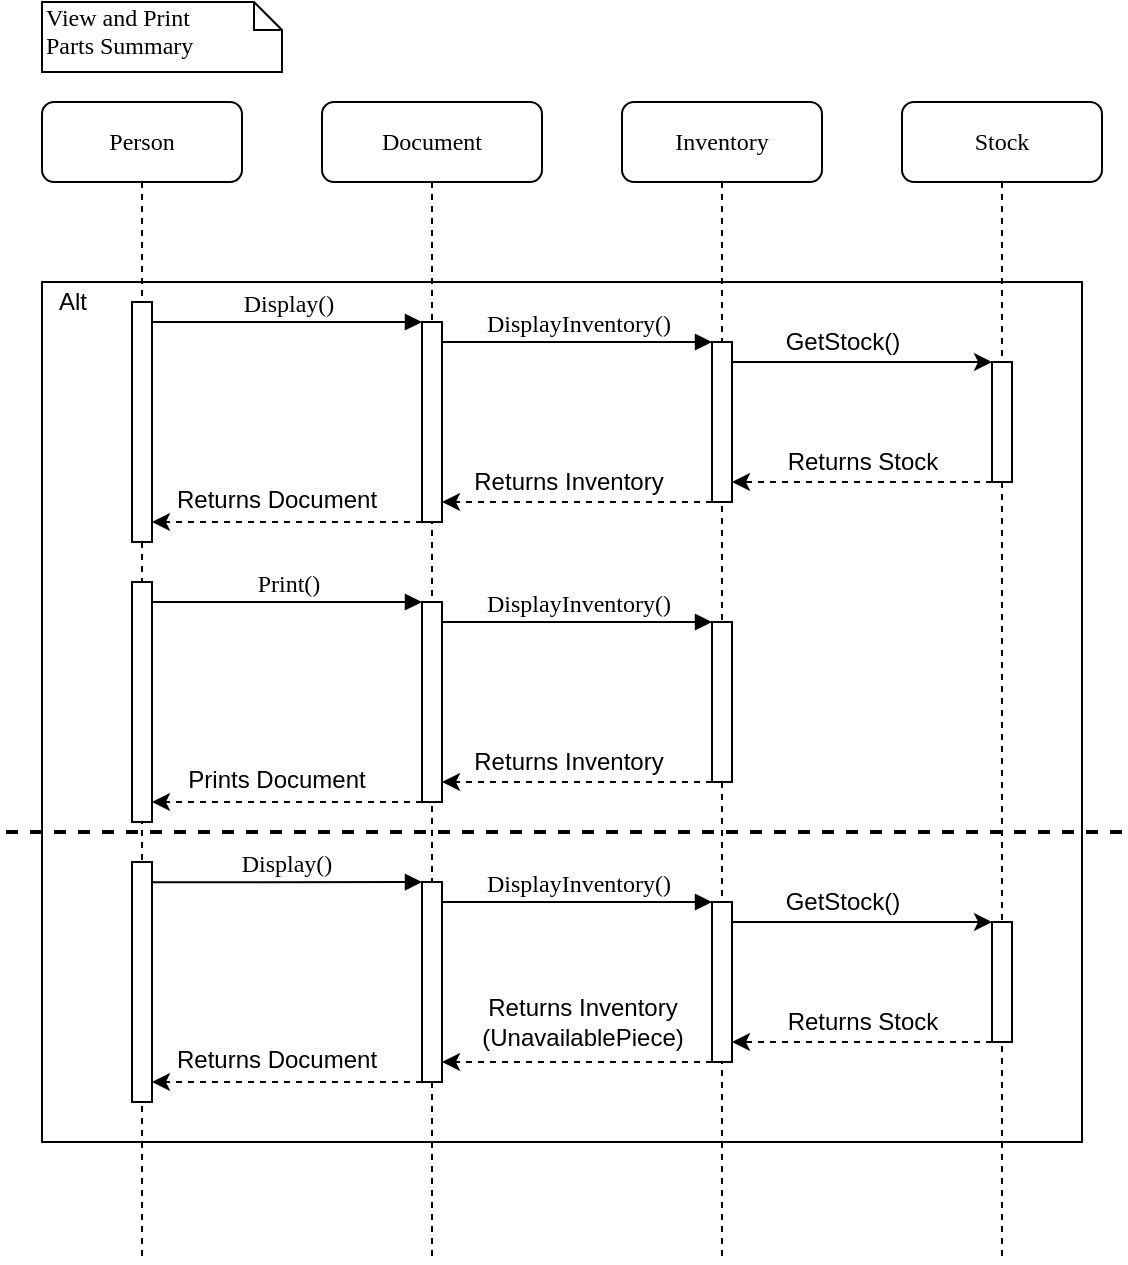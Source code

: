 <mxfile version="12.7.2" type="github"><diagram name="Page-1" id="13e1069c-82ec-6db2-03f1-153e76fe0fe0"><mxGraphModel dx="1185" dy="659" grid="1" gridSize="10" guides="1" tooltips="1" connect="1" arrows="1" fold="1" page="1" pageScale="1" pageWidth="1100" pageHeight="850" background="#ffffff" math="0" shadow="0"><root><mxCell id="0"/><mxCell id="1" parent="0"/><mxCell id="brE4qfpWNZzllkQaDN6s-47" value="" style="rounded=0;whiteSpace=wrap;html=1;align=left;" vertex="1" parent="1"><mxGeometry x="100" y="170" width="520" height="430" as="geometry"/></mxCell><mxCell id="7baba1c4bc27f4b0-8" value="Person" style="shape=umlLifeline;perimeter=lifelinePerimeter;whiteSpace=wrap;html=1;container=1;collapsible=0;recursiveResize=0;outlineConnect=0;rounded=1;shadow=0;comic=0;labelBackgroundColor=none;strokeWidth=1;fontFamily=Verdana;fontSize=12;align=center;" parent="1" vertex="1"><mxGeometry x="100" y="80" width="100" height="580" as="geometry"/></mxCell><mxCell id="7baba1c4bc27f4b0-9" value="" style="html=1;points=[];perimeter=orthogonalPerimeter;rounded=0;shadow=0;comic=0;labelBackgroundColor=none;strokeWidth=1;fontFamily=Verdana;fontSize=12;align=center;" parent="7baba1c4bc27f4b0-8" vertex="1"><mxGeometry x="45" y="100" width="10" height="120" as="geometry"/></mxCell><mxCell id="7baba1c4bc27f4b0-3" value="Inventory" style="shape=umlLifeline;perimeter=lifelinePerimeter;whiteSpace=wrap;html=1;container=1;collapsible=0;recursiveResize=0;outlineConnect=0;rounded=1;shadow=0;comic=0;labelBackgroundColor=none;strokeWidth=1;fontFamily=Verdana;fontSize=12;align=center;" parent="1" vertex="1"><mxGeometry x="390" y="80" width="100" height="580" as="geometry"/></mxCell><mxCell id="7baba1c4bc27f4b0-13" value="" style="html=1;points=[];perimeter=orthogonalPerimeter;rounded=0;shadow=0;comic=0;labelBackgroundColor=none;strokeWidth=1;fontFamily=Verdana;fontSize=12;align=center;" parent="7baba1c4bc27f4b0-3" vertex="1"><mxGeometry x="45" y="120" width="10" height="80" as="geometry"/></mxCell><mxCell id="brE4qfpWNZzllkQaDN6s-27" value="" style="html=1;points=[];perimeter=orthogonalPerimeter;rounded=0;shadow=0;comic=0;labelBackgroundColor=none;strokeWidth=1;fontFamily=Verdana;fontSize=12;align=center;" vertex="1" parent="7baba1c4bc27f4b0-3"><mxGeometry x="45" y="260" width="10" height="80" as="geometry"/></mxCell><mxCell id="7baba1c4bc27f4b0-2" value="Document" style="shape=umlLifeline;perimeter=lifelinePerimeter;whiteSpace=wrap;html=1;container=1;collapsible=0;recursiveResize=0;outlineConnect=0;rounded=1;shadow=0;comic=0;labelBackgroundColor=none;strokeWidth=1;fontFamily=Verdana;fontSize=12;align=center;" parent="1" vertex="1"><mxGeometry x="240" y="80" width="110" height="580" as="geometry"/></mxCell><mxCell id="7baba1c4bc27f4b0-10" value="" style="html=1;points=[];perimeter=orthogonalPerimeter;rounded=0;shadow=0;comic=0;labelBackgroundColor=none;strokeWidth=1;fontFamily=Verdana;fontSize=12;align=center;" parent="7baba1c4bc27f4b0-2" vertex="1"><mxGeometry x="50" y="110" width="10" height="100" as="geometry"/></mxCell><mxCell id="brE4qfpWNZzllkQaDN6s-26" value="" style="html=1;points=[];perimeter=orthogonalPerimeter;rounded=0;shadow=0;comic=0;labelBackgroundColor=none;strokeWidth=1;fontFamily=Verdana;fontSize=12;align=center;" vertex="1" parent="7baba1c4bc27f4b0-2"><mxGeometry x="50" y="250" width="10" height="100" as="geometry"/></mxCell><mxCell id="brE4qfpWNZzllkQaDN6s-28" value="" style="html=1;points=[];perimeter=orthogonalPerimeter;rounded=0;shadow=0;comic=0;labelBackgroundColor=none;strokeWidth=1;fontFamily=Verdana;fontSize=12;align=center;" vertex="1" parent="7baba1c4bc27f4b0-2"><mxGeometry x="-95" y="240" width="10" height="120" as="geometry"/></mxCell><mxCell id="brE4qfpWNZzllkQaDN6s-29" value="Print()" style="html=1;verticalAlign=bottom;endArrow=block;entryX=0;entryY=0;labelBackgroundColor=none;fontFamily=Verdana;fontSize=12;edgeStyle=elbowEdgeStyle;elbow=vertical;" edge="1" source="brE4qfpWNZzllkQaDN6s-28" target="brE4qfpWNZzllkQaDN6s-26" parent="7baba1c4bc27f4b0-2"><mxGeometry relative="1" as="geometry"><mxPoint x="-20" y="250" as="sourcePoint"/></mxGeometry></mxCell><mxCell id="brE4qfpWNZzllkQaDN6s-31" value="" style="endArrow=classic;html=1;dashed=1;" edge="1" source="brE4qfpWNZzllkQaDN6s-26" target="brE4qfpWNZzllkQaDN6s-28" parent="7baba1c4bc27f4b0-2"><mxGeometry width="50" height="50" relative="1" as="geometry"><mxPoint x="200" y="370" as="sourcePoint"/><mxPoint x="-80" y="351" as="targetPoint"/><Array as="points"><mxPoint x="10" y="350"/></Array></mxGeometry></mxCell><mxCell id="brE4qfpWNZzllkQaDN6s-32" value="Prints Document" style="text;html=1;align=center;verticalAlign=middle;resizable=0;points=[];labelBackgroundColor=#ffffff;" vertex="1" connectable="0" parent="brE4qfpWNZzllkQaDN6s-31"><mxGeometry x="0.355" relative="1" as="geometry"><mxPoint x="18.14" y="-10.97" as="offset"/></mxGeometry></mxCell><mxCell id="7baba1c4bc27f4b0-11" value="Display()" style="html=1;verticalAlign=bottom;endArrow=block;entryX=0;entryY=0;labelBackgroundColor=none;fontFamily=Verdana;fontSize=12;edgeStyle=elbowEdgeStyle;elbow=vertical;" parent="1" source="7baba1c4bc27f4b0-9" target="7baba1c4bc27f4b0-10" edge="1"><mxGeometry relative="1" as="geometry"><mxPoint x="220" y="190" as="sourcePoint"/></mxGeometry></mxCell><mxCell id="7baba1c4bc27f4b0-14" value="DisplayInventory()" style="html=1;verticalAlign=bottom;endArrow=block;entryX=0;entryY=0;labelBackgroundColor=none;fontFamily=Verdana;fontSize=12;edgeStyle=elbowEdgeStyle;elbow=vertical;" parent="1" source="7baba1c4bc27f4b0-10" target="7baba1c4bc27f4b0-13" edge="1"><mxGeometry relative="1" as="geometry"><mxPoint x="370" y="200" as="sourcePoint"/></mxGeometry></mxCell><mxCell id="7baba1c4bc27f4b0-40" value="View and Print&lt;br&gt;&lt;div align=&quot;center&quot;&gt;Parts Summary&lt;br&gt;&lt;/div&gt;" style="shape=note;whiteSpace=wrap;html=1;size=14;verticalAlign=top;align=left;spacingTop=-6;rounded=0;shadow=0;comic=0;labelBackgroundColor=none;strokeWidth=1;fontFamily=Verdana;fontSize=12" parent="1" vertex="1"><mxGeometry x="100" y="30" width="120" height="35" as="geometry"/></mxCell><mxCell id="brE4qfpWNZzllkQaDN6s-3" value="" style="endArrow=classic;html=1;dashed=1;" edge="1" parent="1" source="7baba1c4bc27f4b0-10" target="7baba1c4bc27f4b0-9"><mxGeometry width="50" height="50" relative="1" as="geometry"><mxPoint x="440" y="310" as="sourcePoint"/><mxPoint x="160" y="291" as="targetPoint"/><Array as="points"><mxPoint x="250" y="290"/></Array></mxGeometry></mxCell><mxCell id="brE4qfpWNZzllkQaDN6s-4" value="Returns Document" style="text;html=1;align=center;verticalAlign=middle;resizable=0;points=[];labelBackgroundColor=#ffffff;" vertex="1" connectable="0" parent="brE4qfpWNZzllkQaDN6s-3"><mxGeometry x="0.355" relative="1" as="geometry"><mxPoint x="18.14" y="-10.97" as="offset"/></mxGeometry></mxCell><mxCell id="brE4qfpWNZzllkQaDN6s-6" value="" style="edgeStyle=orthogonalEdgeStyle;rounded=0;orthogonalLoop=1;jettySize=auto;html=1;dashed=1;" edge="1" parent="1" source="7baba1c4bc27f4b0-13" target="7baba1c4bc27f4b0-10"><mxGeometry relative="1" as="geometry"><mxPoint x="365" y="240" as="targetPoint"/><Array as="points"><mxPoint x="320" y="280"/><mxPoint x="320" y="280"/></Array></mxGeometry></mxCell><mxCell id="brE4qfpWNZzllkQaDN6s-7" value="Returns Inventory" style="text;html=1;align=center;verticalAlign=middle;resizable=0;points=[];labelBackgroundColor=#ffffff;" vertex="1" connectable="0" parent="brE4qfpWNZzllkQaDN6s-6"><mxGeometry x="0.666" y="32" relative="1" as="geometry"><mxPoint x="40.14" y="-42" as="offset"/></mxGeometry></mxCell><mxCell id="brE4qfpWNZzllkQaDN6s-30" value="DisplayInventory()" style="html=1;verticalAlign=bottom;endArrow=block;entryX=0;entryY=0;labelBackgroundColor=none;fontFamily=Verdana;fontSize=12;edgeStyle=elbowEdgeStyle;elbow=vertical;" edge="1" source="brE4qfpWNZzllkQaDN6s-26" target="brE4qfpWNZzllkQaDN6s-27" parent="1"><mxGeometry relative="1" as="geometry"><mxPoint x="370" y="340" as="sourcePoint"/></mxGeometry></mxCell><mxCell id="brE4qfpWNZzllkQaDN6s-33" value="" style="edgeStyle=orthogonalEdgeStyle;rounded=0;orthogonalLoop=1;jettySize=auto;html=1;dashed=1;" edge="1" source="brE4qfpWNZzllkQaDN6s-27" target="brE4qfpWNZzllkQaDN6s-26" parent="1"><mxGeometry relative="1" as="geometry"><mxPoint x="365" y="380" as="targetPoint"/><Array as="points"><mxPoint x="320" y="420"/><mxPoint x="320" y="420"/></Array></mxGeometry></mxCell><mxCell id="brE4qfpWNZzllkQaDN6s-34" value="Returns Inventory" style="text;html=1;align=center;verticalAlign=middle;resizable=0;points=[];labelBackgroundColor=#ffffff;" vertex="1" connectable="0" parent="brE4qfpWNZzllkQaDN6s-33"><mxGeometry x="0.666" y="32" relative="1" as="geometry"><mxPoint x="40.14" y="-42" as="offset"/></mxGeometry></mxCell><mxCell id="brE4qfpWNZzllkQaDN6s-35" value="Stock" style="shape=umlLifeline;perimeter=lifelinePerimeter;whiteSpace=wrap;html=1;container=1;collapsible=0;recursiveResize=0;outlineConnect=0;rounded=1;shadow=0;comic=0;labelBackgroundColor=none;strokeWidth=1;fontFamily=Verdana;fontSize=12;align=center;" vertex="1" parent="1"><mxGeometry x="530" y="80" width="100" height="580" as="geometry"/></mxCell><mxCell id="brE4qfpWNZzllkQaDN6s-36" value="" style="html=1;points=[];perimeter=orthogonalPerimeter;rounded=0;shadow=0;comic=0;labelBackgroundColor=none;strokeWidth=1;fontFamily=Verdana;fontSize=12;align=center;" vertex="1" parent="brE4qfpWNZzllkQaDN6s-35"><mxGeometry x="45" y="130" width="10" height="60" as="geometry"/></mxCell><mxCell id="brE4qfpWNZzllkQaDN6s-40" value="" style="endArrow=classic;html=1;" edge="1" parent="1" source="7baba1c4bc27f4b0-13" target="brE4qfpWNZzllkQaDN6s-36"><mxGeometry width="50" height="50" relative="1" as="geometry"><mxPoint x="490" y="280" as="sourcePoint"/><mxPoint x="540" y="230" as="targetPoint"/><Array as="points"><mxPoint x="510" y="210"/></Array></mxGeometry></mxCell><mxCell id="brE4qfpWNZzllkQaDN6s-42" value="GetStock()" style="text;html=1;align=center;verticalAlign=middle;resizable=0;points=[];labelBackgroundColor=#ffffff;" vertex="1" connectable="0" parent="brE4qfpWNZzllkQaDN6s-40"><mxGeometry x="-0.295" y="3" relative="1" as="geometry"><mxPoint x="9.17" y="-7" as="offset"/></mxGeometry></mxCell><mxCell id="brE4qfpWNZzllkQaDN6s-41" value="" style="endArrow=classic;html=1;dashed=1;" edge="1" parent="1" source="brE4qfpWNZzllkQaDN6s-36" target="7baba1c4bc27f4b0-13"><mxGeometry width="50" height="50" relative="1" as="geometry"><mxPoint x="490" y="300" as="sourcePoint"/><mxPoint x="540" y="250" as="targetPoint"/><Array as="points"><mxPoint x="510" y="270"/></Array></mxGeometry></mxCell><mxCell id="brE4qfpWNZzllkQaDN6s-43" value="Returns Stock" style="text;html=1;align=center;verticalAlign=middle;resizable=0;points=[];labelBackgroundColor=#ffffff;" vertex="1" connectable="0" parent="brE4qfpWNZzllkQaDN6s-41"><mxGeometry x="0.244" y="3" relative="1" as="geometry"><mxPoint x="15.83" y="-13" as="offset"/></mxGeometry></mxCell><mxCell id="brE4qfpWNZzllkQaDN6s-48" value="Alt" style="text;html=1;align=center;verticalAlign=middle;resizable=0;points=[];autosize=1;" vertex="1" parent="1"><mxGeometry x="100" y="170" width="30" height="20" as="geometry"/></mxCell><mxCell id="brE4qfpWNZzllkQaDN6s-49" value="" style="endArrow=none;html=1;dashed=1;fontSize=11;strokeWidth=2;" edge="1" parent="1"><mxGeometry width="50" height="50" relative="1" as="geometry"><mxPoint x="640" y="445" as="sourcePoint"/><mxPoint x="80" y="445" as="targetPoint"/></mxGeometry></mxCell><mxCell id="brE4qfpWNZzllkQaDN6s-79" value="" style="html=1;points=[];perimeter=orthogonalPerimeter;rounded=0;shadow=0;comic=0;labelBackgroundColor=none;strokeWidth=1;fontFamily=Verdana;fontSize=12;align=center;" vertex="1" parent="1"><mxGeometry x="145" y="460" width="10" height="120" as="geometry"/></mxCell><mxCell id="brE4qfpWNZzllkQaDN6s-80" value="" style="html=1;points=[];perimeter=orthogonalPerimeter;rounded=0;shadow=0;comic=0;labelBackgroundColor=none;strokeWidth=1;fontFamily=Verdana;fontSize=12;align=center;" vertex="1" parent="1"><mxGeometry x="435" y="480" width="10" height="80" as="geometry"/></mxCell><mxCell id="brE4qfpWNZzllkQaDN6s-81" value="" style="html=1;points=[];perimeter=orthogonalPerimeter;rounded=0;shadow=0;comic=0;labelBackgroundColor=none;strokeWidth=1;fontFamily=Verdana;fontSize=12;align=center;" vertex="1" parent="1"><mxGeometry x="290" y="470" width="10" height="100" as="geometry"/></mxCell><mxCell id="brE4qfpWNZzllkQaDN6s-82" value="Display()" style="html=1;verticalAlign=bottom;endArrow=block;entryX=0;entryY=0;labelBackgroundColor=none;fontFamily=Verdana;fontSize=12;edgeStyle=elbowEdgeStyle;elbow=vertical;" edge="1" target="brE4qfpWNZzllkQaDN6s-81" parent="1"><mxGeometry relative="1" as="geometry"><mxPoint x="155" y="470.167" as="sourcePoint"/></mxGeometry></mxCell><mxCell id="brE4qfpWNZzllkQaDN6s-83" value="DisplayInventory()" style="html=1;verticalAlign=bottom;endArrow=block;entryX=0;entryY=0;labelBackgroundColor=none;fontFamily=Verdana;fontSize=12;edgeStyle=elbowEdgeStyle;elbow=vertical;" edge="1" source="brE4qfpWNZzllkQaDN6s-81" target="brE4qfpWNZzllkQaDN6s-80" parent="1"><mxGeometry relative="1" as="geometry"><mxPoint x="370" y="480" as="sourcePoint"/></mxGeometry></mxCell><mxCell id="brE4qfpWNZzllkQaDN6s-84" value="" style="endArrow=classic;html=1;dashed=1;" edge="1" source="brE4qfpWNZzllkQaDN6s-81" parent="1"><mxGeometry width="50" height="50" relative="1" as="geometry"><mxPoint x="440" y="590" as="sourcePoint"/><mxPoint x="155" y="570" as="targetPoint"/><Array as="points"><mxPoint x="250" y="570"/></Array></mxGeometry></mxCell><mxCell id="brE4qfpWNZzllkQaDN6s-85" value="Returns Document" style="text;html=1;align=center;verticalAlign=middle;resizable=0;points=[];labelBackgroundColor=#ffffff;" vertex="1" connectable="0" parent="brE4qfpWNZzllkQaDN6s-84"><mxGeometry x="0.355" relative="1" as="geometry"><mxPoint x="18.14" y="-10.97" as="offset"/></mxGeometry></mxCell><mxCell id="brE4qfpWNZzllkQaDN6s-86" value="" style="edgeStyle=orthogonalEdgeStyle;rounded=0;orthogonalLoop=1;jettySize=auto;html=1;dashed=1;" edge="1" source="brE4qfpWNZzllkQaDN6s-80" target="brE4qfpWNZzllkQaDN6s-81" parent="1"><mxGeometry relative="1" as="geometry"><mxPoint x="365" y="520" as="targetPoint"/><Array as="points"><mxPoint x="320" y="560"/><mxPoint x="320" y="560"/></Array></mxGeometry></mxCell><mxCell id="brE4qfpWNZzllkQaDN6s-87" value="Returns Inventory&lt;br&gt;(UnavailablePiece)" style="text;html=1;align=center;verticalAlign=middle;resizable=0;points=[];labelBackgroundColor=#ffffff;" vertex="1" connectable="0" parent="brE4qfpWNZzllkQaDN6s-86"><mxGeometry x="0.666" y="32" relative="1" as="geometry"><mxPoint x="47.5" y="-52" as="offset"/></mxGeometry></mxCell><mxCell id="brE4qfpWNZzllkQaDN6s-88" value="" style="html=1;points=[];perimeter=orthogonalPerimeter;rounded=0;shadow=0;comic=0;labelBackgroundColor=none;strokeWidth=1;fontFamily=Verdana;fontSize=12;align=center;" vertex="1" parent="1"><mxGeometry x="575" y="490" width="10" height="60" as="geometry"/></mxCell><mxCell id="brE4qfpWNZzllkQaDN6s-89" value="" style="endArrow=classic;html=1;" edge="1" source="brE4qfpWNZzllkQaDN6s-80" target="brE4qfpWNZzllkQaDN6s-88" parent="1"><mxGeometry width="50" height="50" relative="1" as="geometry"><mxPoint x="490" y="560" as="sourcePoint"/><mxPoint x="540" y="510" as="targetPoint"/><Array as="points"><mxPoint x="510" y="490"/></Array></mxGeometry></mxCell><mxCell id="brE4qfpWNZzllkQaDN6s-90" value="GetStock()" style="text;html=1;align=center;verticalAlign=middle;resizable=0;points=[];labelBackgroundColor=#ffffff;" vertex="1" connectable="0" parent="brE4qfpWNZzllkQaDN6s-89"><mxGeometry x="-0.295" y="3" relative="1" as="geometry"><mxPoint x="9.17" y="-7" as="offset"/></mxGeometry></mxCell><mxCell id="brE4qfpWNZzllkQaDN6s-91" value="" style="endArrow=classic;html=1;dashed=1;" edge="1" source="brE4qfpWNZzllkQaDN6s-88" target="brE4qfpWNZzllkQaDN6s-80" parent="1"><mxGeometry width="50" height="50" relative="1" as="geometry"><mxPoint x="490" y="580" as="sourcePoint"/><mxPoint x="540" y="530" as="targetPoint"/><Array as="points"><mxPoint x="510" y="550"/></Array></mxGeometry></mxCell><mxCell id="brE4qfpWNZzllkQaDN6s-92" value="Returns Stock" style="text;html=1;align=center;verticalAlign=middle;resizable=0;points=[];labelBackgroundColor=#ffffff;" vertex="1" connectable="0" parent="brE4qfpWNZzllkQaDN6s-91"><mxGeometry x="0.244" y="3" relative="1" as="geometry"><mxPoint x="15.83" y="-13" as="offset"/></mxGeometry></mxCell></root></mxGraphModel></diagram></mxfile>